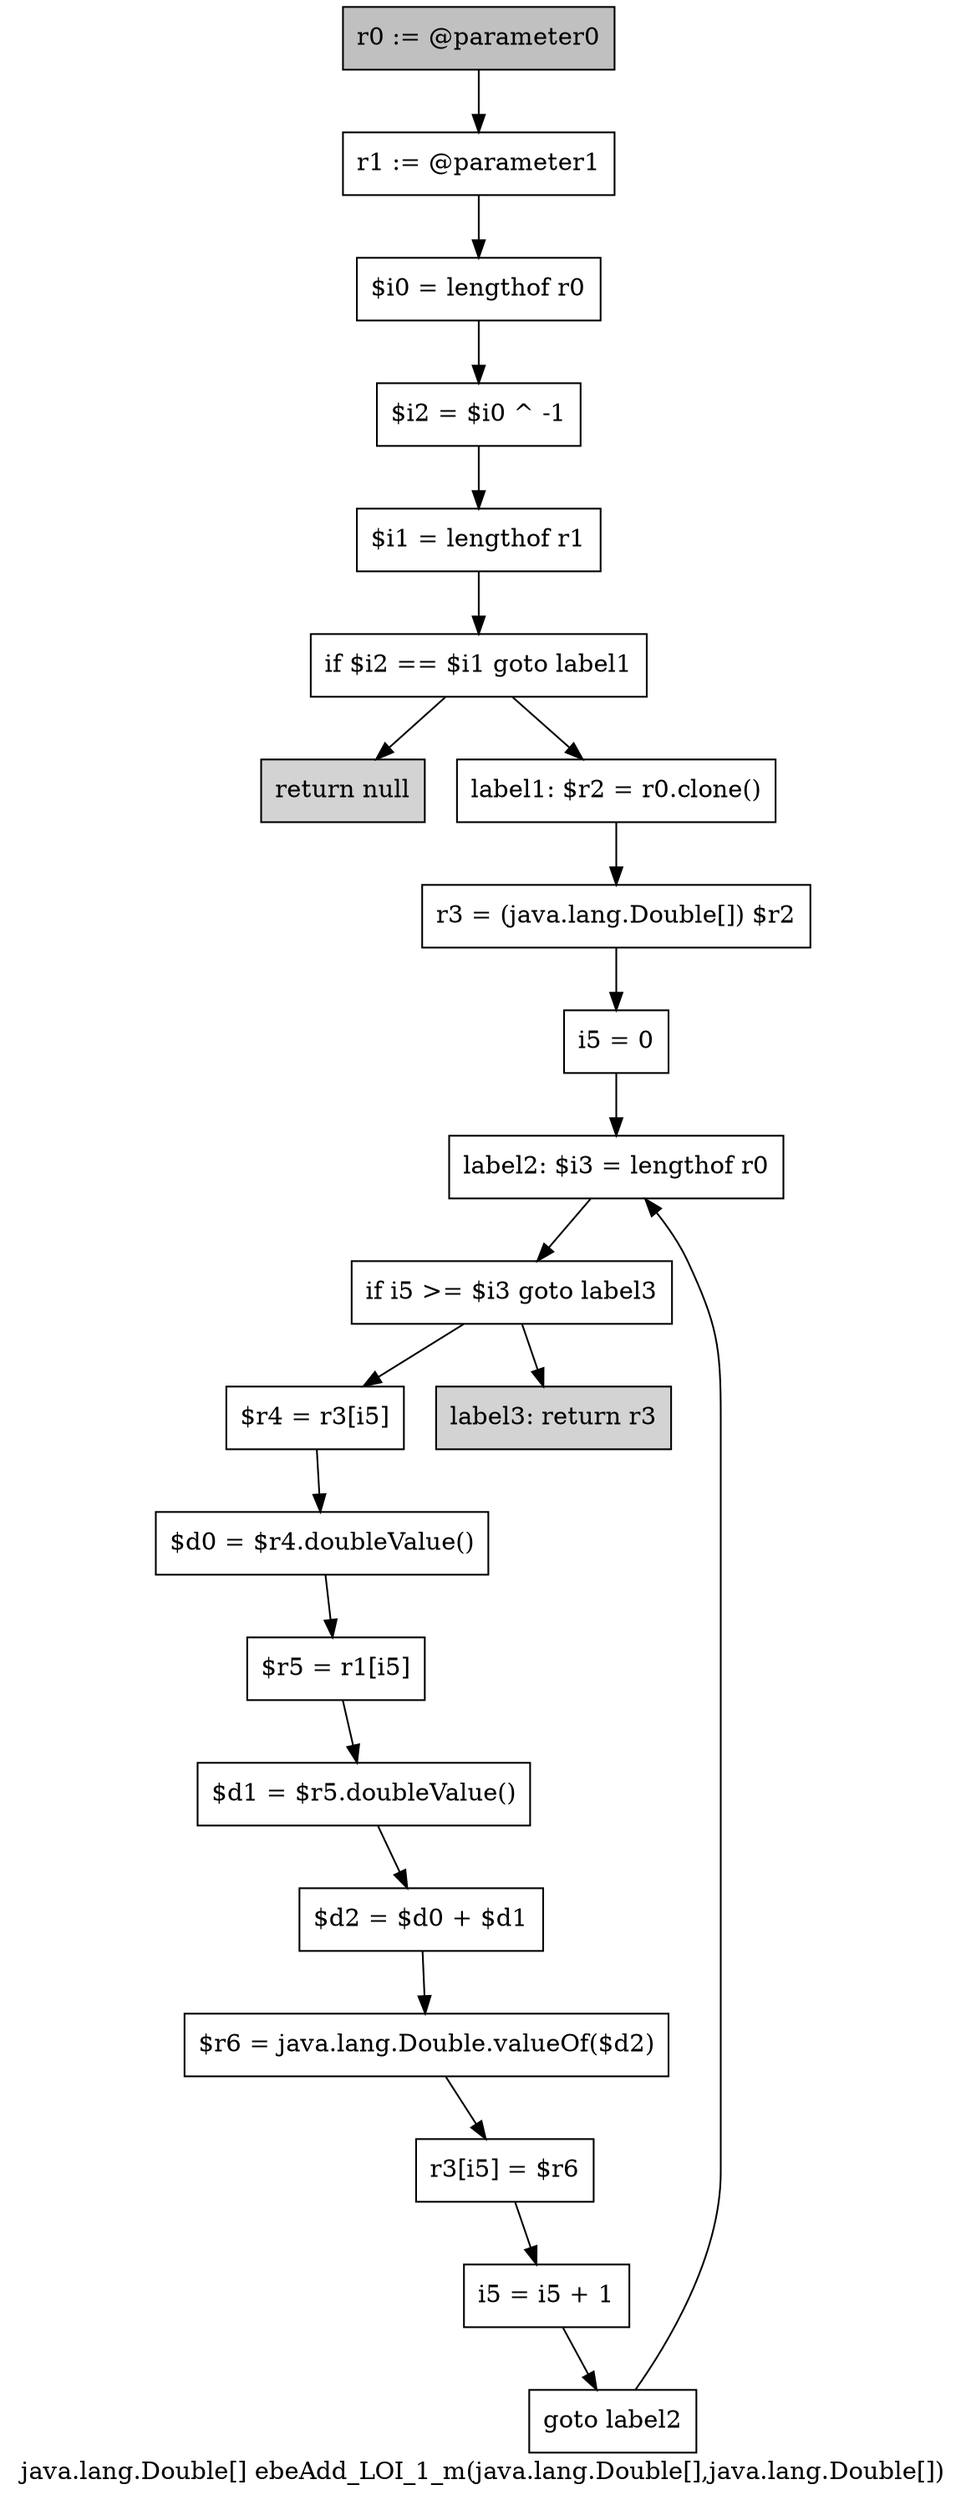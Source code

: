 digraph "java.lang.Double[] ebeAdd_LOI_1_m(java.lang.Double[],java.lang.Double[])" {
    label="java.lang.Double[] ebeAdd_LOI_1_m(java.lang.Double[],java.lang.Double[])";
    node [shape=box];
    "0" [style=filled,fillcolor=gray,label="r0 := @parameter0",];
    "1" [label="r1 := @parameter1",];
    "0"->"1";
    "2" [label="$i0 = lengthof r0",];
    "1"->"2";
    "3" [label="$i2 = $i0 ^ -1",];
    "2"->"3";
    "4" [label="$i1 = lengthof r1",];
    "3"->"4";
    "5" [label="if $i2 == $i1 goto label1",];
    "4"->"5";
    "6" [style=filled,fillcolor=lightgray,label="return null",];
    "5"->"6";
    "7" [label="label1: $r2 = r0.clone()",];
    "5"->"7";
    "8" [label="r3 = (java.lang.Double[]) $r2",];
    "7"->"8";
    "9" [label="i5 = 0",];
    "8"->"9";
    "10" [label="label2: $i3 = lengthof r0",];
    "9"->"10";
    "11" [label="if i5 >= $i3 goto label3",];
    "10"->"11";
    "12" [label="$r4 = r3[i5]",];
    "11"->"12";
    "21" [style=filled,fillcolor=lightgray,label="label3: return r3",];
    "11"->"21";
    "13" [label="$d0 = $r4.doubleValue()",];
    "12"->"13";
    "14" [label="$r5 = r1[i5]",];
    "13"->"14";
    "15" [label="$d1 = $r5.doubleValue()",];
    "14"->"15";
    "16" [label="$d2 = $d0 + $d1",];
    "15"->"16";
    "17" [label="$r6 = java.lang.Double.valueOf($d2)",];
    "16"->"17";
    "18" [label="r3[i5] = $r6",];
    "17"->"18";
    "19" [label="i5 = i5 + 1",];
    "18"->"19";
    "20" [label="goto label2",];
    "19"->"20";
    "20"->"10";
}
